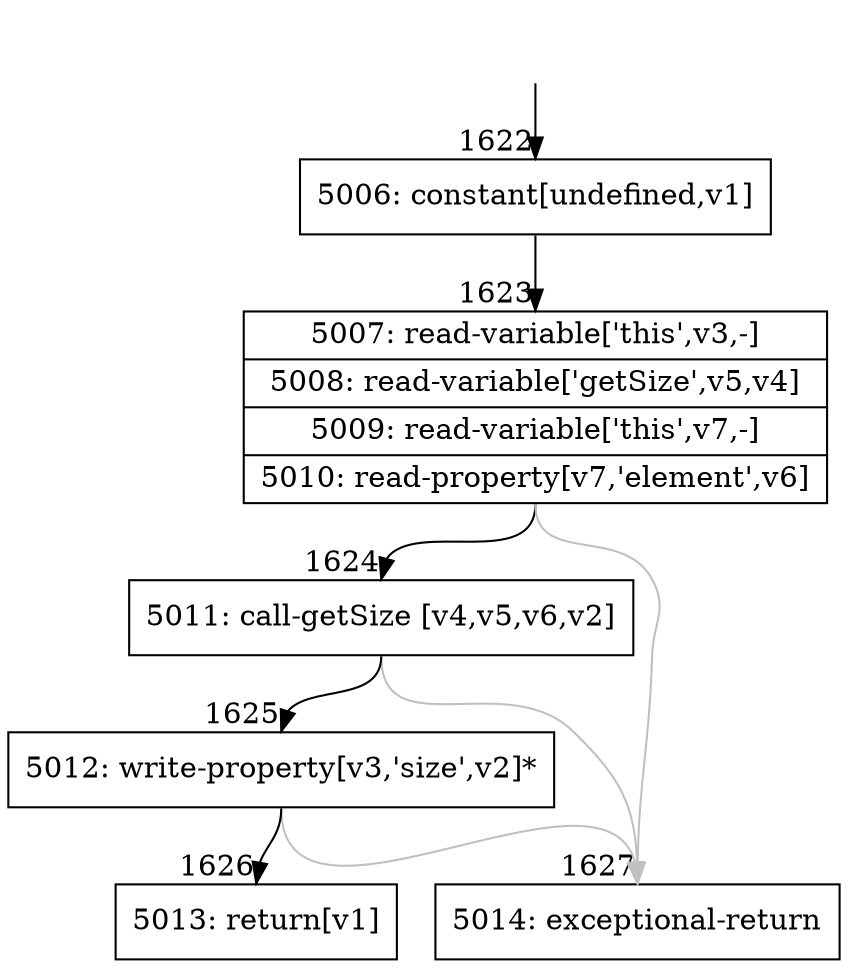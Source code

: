 digraph {
rankdir="TD"
BB_entry148[shape=none,label=""];
BB_entry148 -> BB1622 [tailport=s, headport=n, headlabel="    1622"]
BB1622 [shape=record label="{5006: constant[undefined,v1]}" ] 
BB1622 -> BB1623 [tailport=s, headport=n, headlabel="      1623"]
BB1623 [shape=record label="{5007: read-variable['this',v3,-]|5008: read-variable['getSize',v5,v4]|5009: read-variable['this',v7,-]|5010: read-property[v7,'element',v6]}" ] 
BB1623 -> BB1624 [tailport=s, headport=n, headlabel="      1624"]
BB1623 -> BB1627 [tailport=s, headport=n, color=gray, headlabel="      1627"]
BB1624 [shape=record label="{5011: call-getSize [v4,v5,v6,v2]}" ] 
BB1624 -> BB1625 [tailport=s, headport=n, headlabel="      1625"]
BB1624 -> BB1627 [tailport=s, headport=n, color=gray]
BB1625 [shape=record label="{5012: write-property[v3,'size',v2]*}" ] 
BB1625 -> BB1626 [tailport=s, headport=n, headlabel="      1626"]
BB1625 -> BB1627 [tailport=s, headport=n, color=gray]
BB1626 [shape=record label="{5013: return[v1]}" ] 
BB1627 [shape=record label="{5014: exceptional-return}" ] 
//#$~ 2267
}
